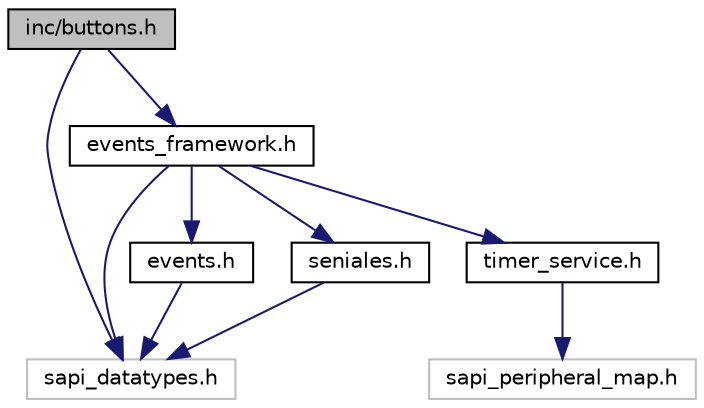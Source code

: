 digraph "inc/buttons.h"
{
  edge [fontname="Helvetica",fontsize="10",labelfontname="Helvetica",labelfontsize="10"];
  node [fontname="Helvetica",fontsize="10",shape=record];
  Node1 [label="inc/buttons.h",height=0.2,width=0.4,color="black", fillcolor="grey75", style="filled", fontcolor="black"];
  Node1 -> Node2 [color="midnightblue",fontsize="10",style="solid",fontname="Helvetica"];
  Node2 [label="sapi_datatypes.h",height=0.2,width=0.4,color="grey75", fillcolor="white", style="filled"];
  Node1 -> Node3 [color="midnightblue",fontsize="10",style="solid",fontname="Helvetica"];
  Node3 [label="events_framework.h",height=0.2,width=0.4,color="black", fillcolor="white", style="filled",URL="$events__framework_8h.html",tooltip="Manejo del framework de eventos. "];
  Node3 -> Node2 [color="midnightblue",fontsize="10",style="solid",fontname="Helvetica"];
  Node3 -> Node4 [color="midnightblue",fontsize="10",style="solid",fontname="Helvetica"];
  Node4 [label="events.h",height=0.2,width=0.4,color="black", fillcolor="white", style="filled",URL="$events_8h.html",tooltip="Manejo de eventos. "];
  Node4 -> Node2 [color="midnightblue",fontsize="10",style="solid",fontname="Helvetica"];
  Node3 -> Node5 [color="midnightblue",fontsize="10",style="solid",fontname="Helvetica"];
  Node5 [label="seniales.h",height=0.2,width=0.4,color="black", fillcolor="white", style="filled",URL="$seniales_8h.html",tooltip="Definicion de las señales de la practica 3 "];
  Node5 -> Node2 [color="midnightblue",fontsize="10",style="solid",fontname="Helvetica"];
  Node3 -> Node6 [color="midnightblue",fontsize="10",style="solid",fontname="Helvetica"];
  Node6 [label="timer_service.h",height=0.2,width=0.4,color="black", fillcolor="white", style="filled",URL="$timer__service_8h.html",tooltip="Manejo de timer de hardware del lpc4337 y timers de software. "];
  Node6 -> Node7 [color="midnightblue",fontsize="10",style="solid",fontname="Helvetica"];
  Node7 [label="sapi_peripheral_map.h",height=0.2,width=0.4,color="grey75", fillcolor="white", style="filled"];
}
